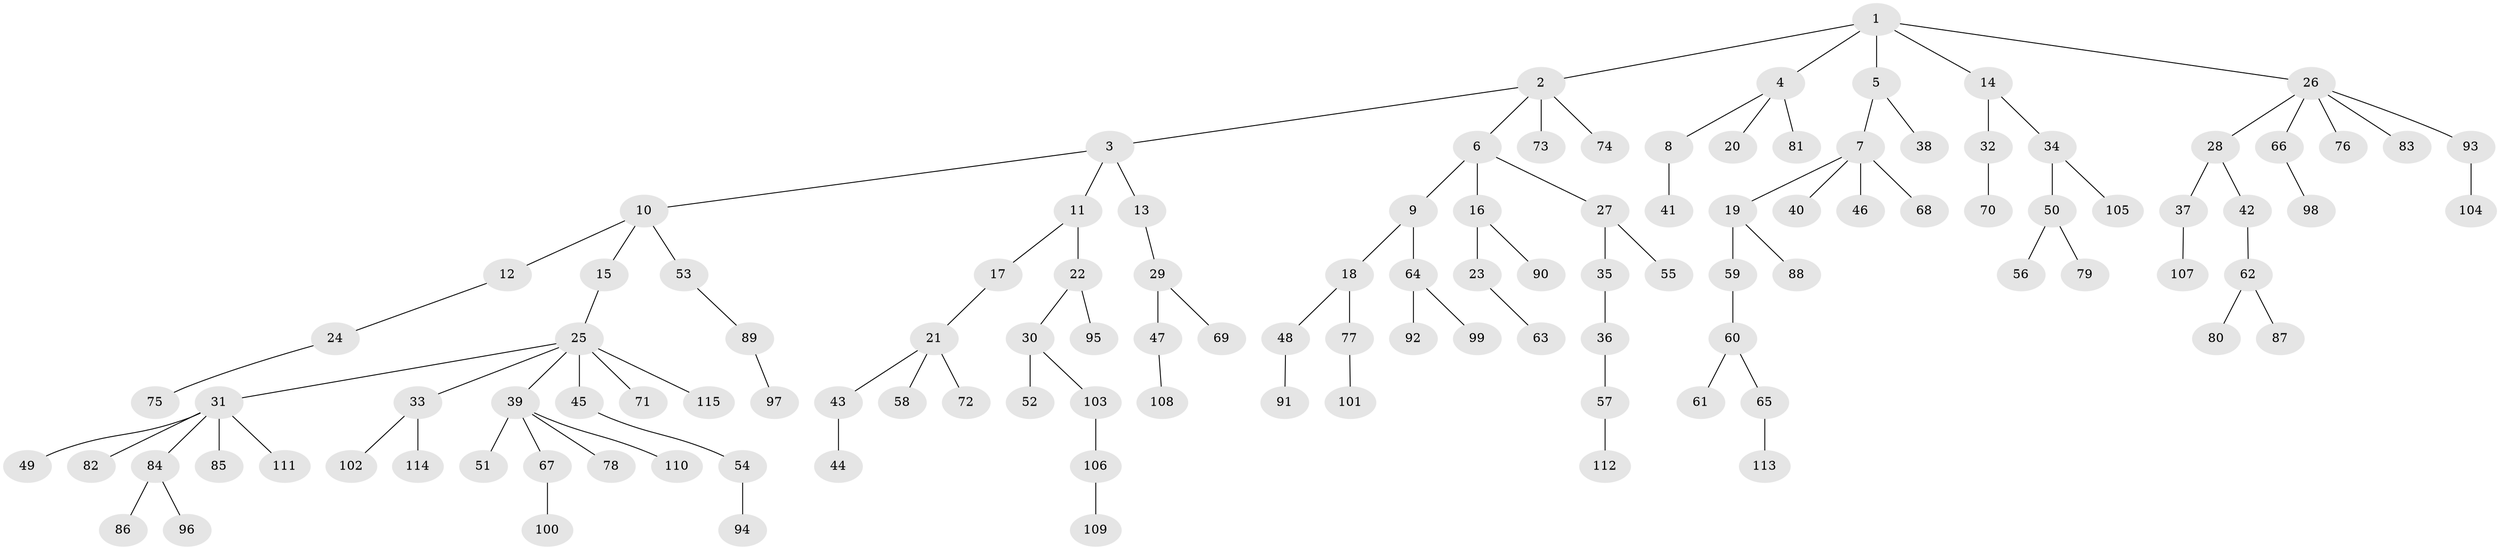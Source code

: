 // Generated by graph-tools (version 1.1) at 2025/50/03/09/25 03:50:17]
// undirected, 115 vertices, 114 edges
graph export_dot {
graph [start="1"]
  node [color=gray90,style=filled];
  1;
  2;
  3;
  4;
  5;
  6;
  7;
  8;
  9;
  10;
  11;
  12;
  13;
  14;
  15;
  16;
  17;
  18;
  19;
  20;
  21;
  22;
  23;
  24;
  25;
  26;
  27;
  28;
  29;
  30;
  31;
  32;
  33;
  34;
  35;
  36;
  37;
  38;
  39;
  40;
  41;
  42;
  43;
  44;
  45;
  46;
  47;
  48;
  49;
  50;
  51;
  52;
  53;
  54;
  55;
  56;
  57;
  58;
  59;
  60;
  61;
  62;
  63;
  64;
  65;
  66;
  67;
  68;
  69;
  70;
  71;
  72;
  73;
  74;
  75;
  76;
  77;
  78;
  79;
  80;
  81;
  82;
  83;
  84;
  85;
  86;
  87;
  88;
  89;
  90;
  91;
  92;
  93;
  94;
  95;
  96;
  97;
  98;
  99;
  100;
  101;
  102;
  103;
  104;
  105;
  106;
  107;
  108;
  109;
  110;
  111;
  112;
  113;
  114;
  115;
  1 -- 2;
  1 -- 4;
  1 -- 5;
  1 -- 14;
  1 -- 26;
  2 -- 3;
  2 -- 6;
  2 -- 73;
  2 -- 74;
  3 -- 10;
  3 -- 11;
  3 -- 13;
  4 -- 8;
  4 -- 20;
  4 -- 81;
  5 -- 7;
  5 -- 38;
  6 -- 9;
  6 -- 16;
  6 -- 27;
  7 -- 19;
  7 -- 40;
  7 -- 46;
  7 -- 68;
  8 -- 41;
  9 -- 18;
  9 -- 64;
  10 -- 12;
  10 -- 15;
  10 -- 53;
  11 -- 17;
  11 -- 22;
  12 -- 24;
  13 -- 29;
  14 -- 32;
  14 -- 34;
  15 -- 25;
  16 -- 23;
  16 -- 90;
  17 -- 21;
  18 -- 48;
  18 -- 77;
  19 -- 59;
  19 -- 88;
  21 -- 43;
  21 -- 58;
  21 -- 72;
  22 -- 30;
  22 -- 95;
  23 -- 63;
  24 -- 75;
  25 -- 31;
  25 -- 33;
  25 -- 39;
  25 -- 45;
  25 -- 71;
  25 -- 115;
  26 -- 28;
  26 -- 66;
  26 -- 76;
  26 -- 83;
  26 -- 93;
  27 -- 35;
  27 -- 55;
  28 -- 37;
  28 -- 42;
  29 -- 47;
  29 -- 69;
  30 -- 52;
  30 -- 103;
  31 -- 49;
  31 -- 82;
  31 -- 84;
  31 -- 85;
  31 -- 111;
  32 -- 70;
  33 -- 102;
  33 -- 114;
  34 -- 50;
  34 -- 105;
  35 -- 36;
  36 -- 57;
  37 -- 107;
  39 -- 51;
  39 -- 67;
  39 -- 78;
  39 -- 110;
  42 -- 62;
  43 -- 44;
  45 -- 54;
  47 -- 108;
  48 -- 91;
  50 -- 56;
  50 -- 79;
  53 -- 89;
  54 -- 94;
  57 -- 112;
  59 -- 60;
  60 -- 61;
  60 -- 65;
  62 -- 80;
  62 -- 87;
  64 -- 92;
  64 -- 99;
  65 -- 113;
  66 -- 98;
  67 -- 100;
  77 -- 101;
  84 -- 86;
  84 -- 96;
  89 -- 97;
  93 -- 104;
  103 -- 106;
  106 -- 109;
}
